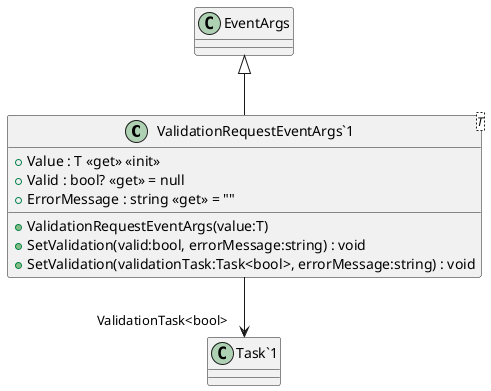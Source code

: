 @startuml
class "ValidationRequestEventArgs`1"<T> {
    + Value : T <<get>> <<init>>
    + Valid : bool? <<get>> = null
    + ErrorMessage : string <<get>> = ""
    + ValidationRequestEventArgs(value:T)
    + SetValidation(valid:bool, errorMessage:string) : void
    + SetValidation(validationTask:Task<bool>, errorMessage:string) : void
}
EventArgs <|-- "ValidationRequestEventArgs`1"
"ValidationRequestEventArgs`1" --> "ValidationTask<bool>" "Task`1"
@enduml
